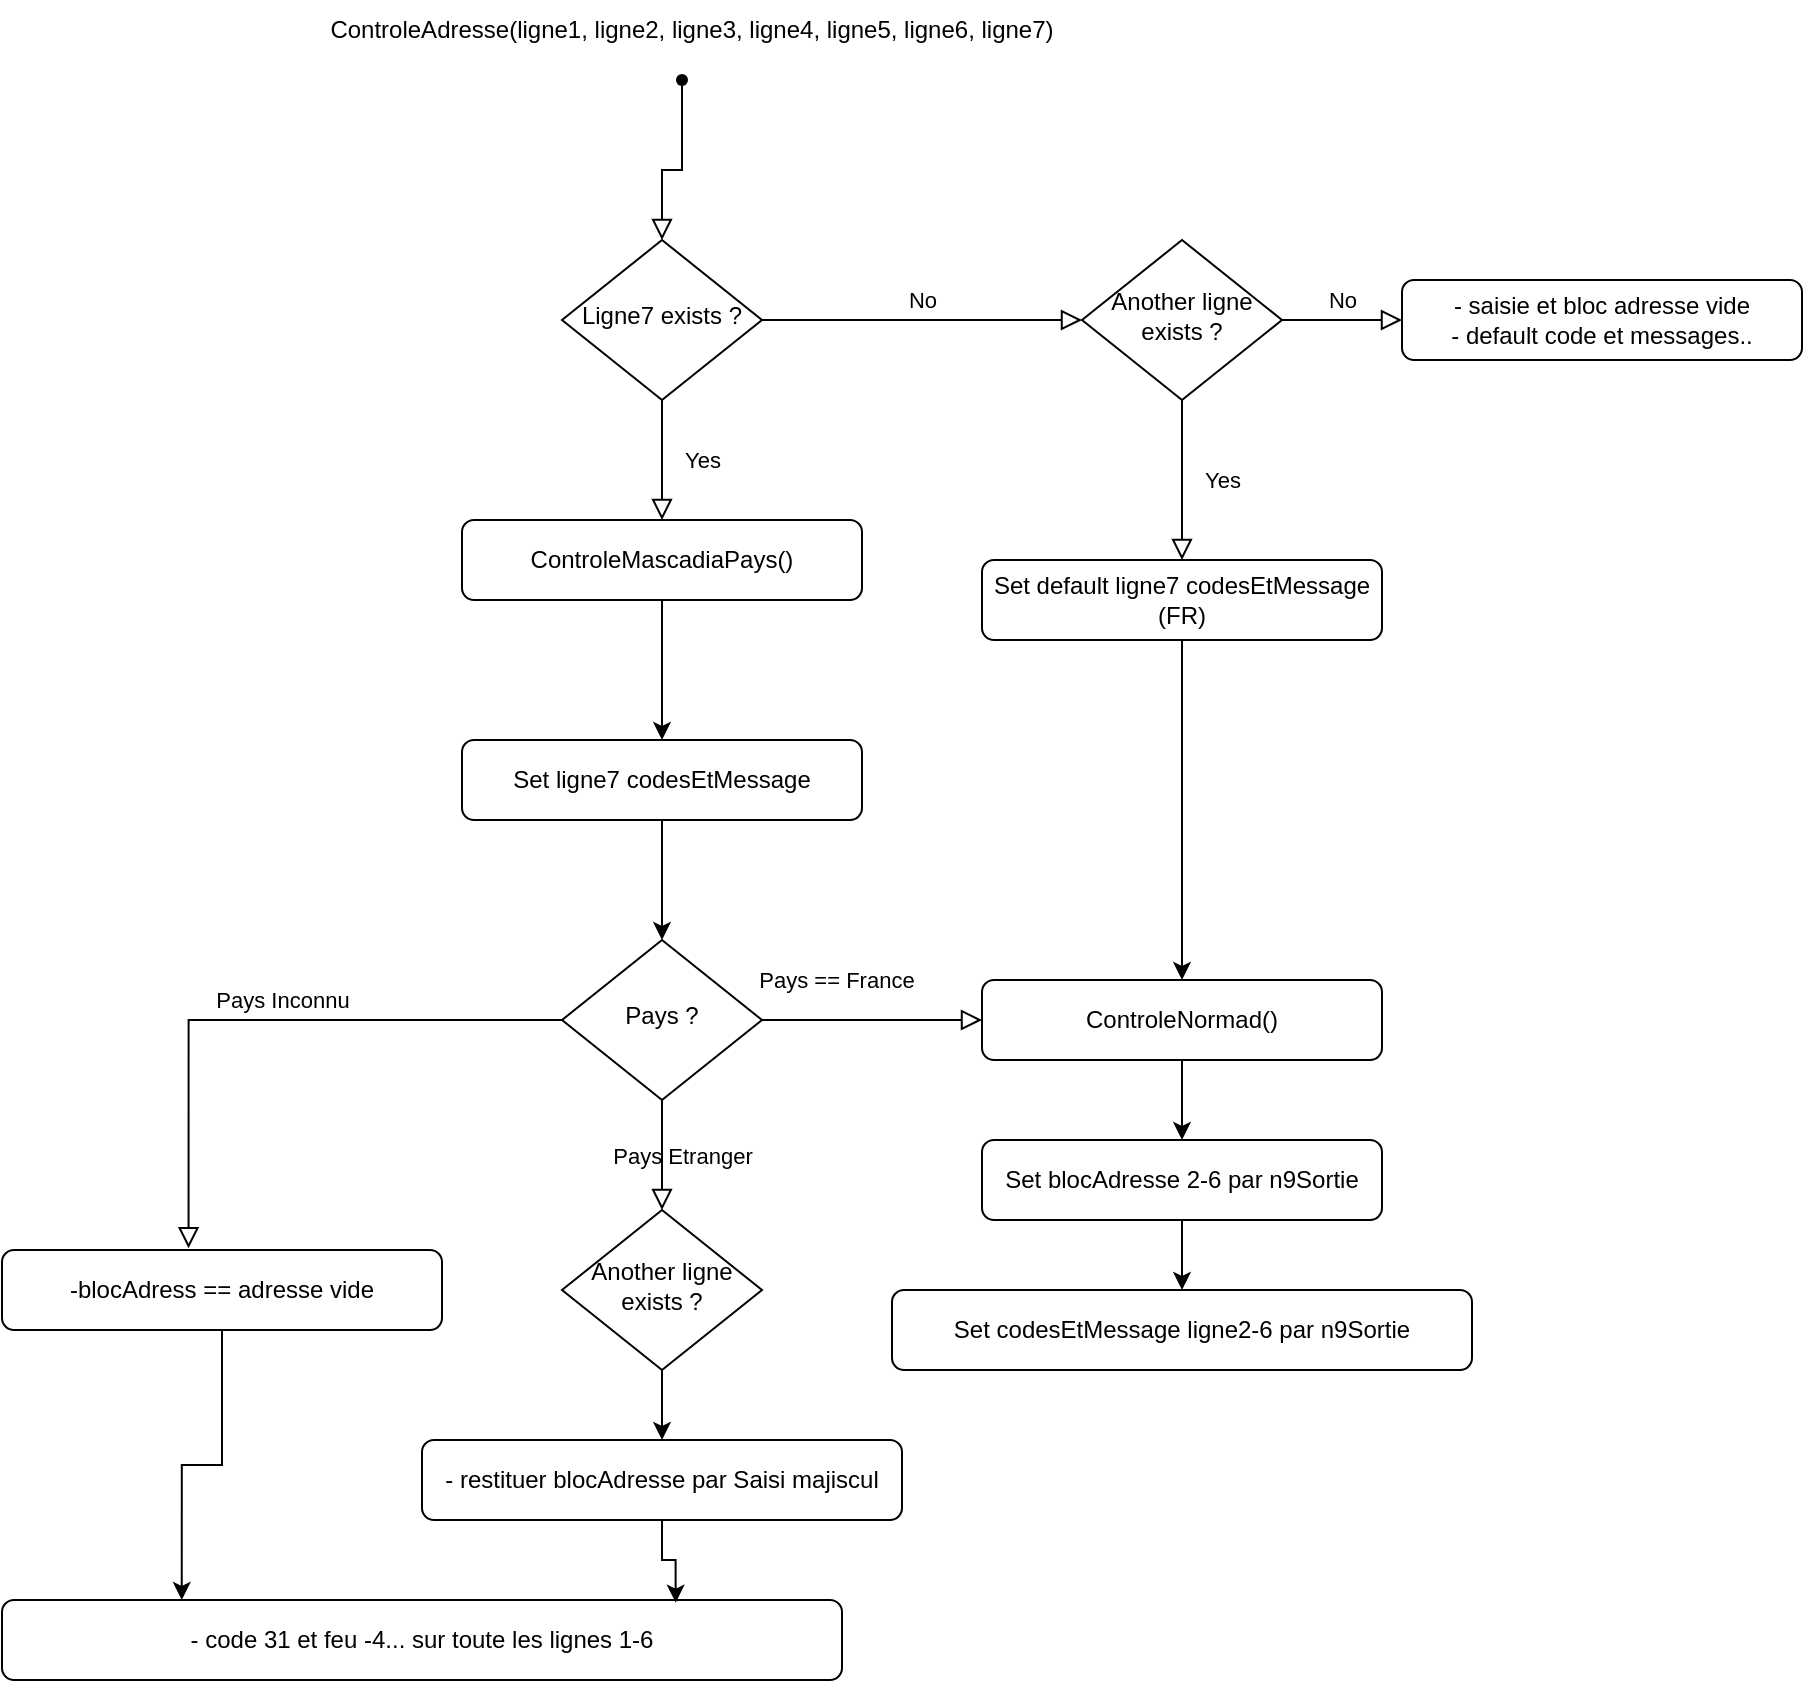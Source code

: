 <mxfile version="24.0.1" type="google">
  <diagram id="C5RBs43oDa-KdzZeNtuy" name="Page-1">
    <mxGraphModel grid="1" page="1" gridSize="10" guides="1" tooltips="1" connect="1" arrows="1" fold="1" pageScale="1" pageWidth="827" pageHeight="1169" math="0" shadow="0">
      <root>
        <mxCell id="WIyWlLk6GJQsqaUBKTNV-0" />
        <mxCell id="WIyWlLk6GJQsqaUBKTNV-1" parent="WIyWlLk6GJQsqaUBKTNV-0" />
        <mxCell id="WIyWlLk6GJQsqaUBKTNV-2" value="" style="rounded=0;html=1;jettySize=auto;orthogonalLoop=1;fontSize=11;endArrow=block;endFill=0;endSize=8;strokeWidth=1;shadow=0;labelBackgroundColor=none;edgeStyle=orthogonalEdgeStyle;exitX=0.6;exitY=0.8;exitDx=0;exitDy=0;exitPerimeter=0;" edge="1" parent="WIyWlLk6GJQsqaUBKTNV-1" source="PHEtFtPvAr5ocZ8-lKNc-1" target="WIyWlLk6GJQsqaUBKTNV-6">
          <mxGeometry relative="1" as="geometry">
            <mxPoint x="390" y="110" as="sourcePoint" />
          </mxGeometry>
        </mxCell>
        <mxCell id="WIyWlLk6GJQsqaUBKTNV-4" value="Yes" style="rounded=0;html=1;jettySize=auto;orthogonalLoop=1;fontSize=11;endArrow=block;endFill=0;endSize=8;strokeWidth=1;shadow=0;labelBackgroundColor=none;edgeStyle=orthogonalEdgeStyle;entryX=0.5;entryY=0;entryDx=0;entryDy=0;" edge="1" parent="WIyWlLk6GJQsqaUBKTNV-1" source="WIyWlLk6GJQsqaUBKTNV-6" target="PHEtFtPvAr5ocZ8-lKNc-2">
          <mxGeometry y="20" relative="1" as="geometry">
            <mxPoint as="offset" />
          </mxGeometry>
        </mxCell>
        <mxCell id="WIyWlLk6GJQsqaUBKTNV-5" value="No" style="edgeStyle=orthogonalEdgeStyle;rounded=0;html=1;jettySize=auto;orthogonalLoop=1;fontSize=11;endArrow=block;endFill=0;endSize=8;strokeWidth=1;shadow=0;labelBackgroundColor=none;entryX=0;entryY=0.5;entryDx=0;entryDy=0;" edge="1" parent="WIyWlLk6GJQsqaUBKTNV-1" source="WIyWlLk6GJQsqaUBKTNV-6" target="PHEtFtPvAr5ocZ8-lKNc-19">
          <mxGeometry y="10" relative="1" as="geometry">
            <mxPoint as="offset" />
            <mxPoint x="490" y="200.0" as="targetPoint" />
          </mxGeometry>
        </mxCell>
        <mxCell id="WIyWlLk6GJQsqaUBKTNV-6" value="Ligne7 exists ?" style="rhombus;whiteSpace=wrap;html=1;shadow=0;fontFamily=Helvetica;fontSize=12;align=center;strokeWidth=1;spacing=6;spacingTop=-4;" vertex="1" parent="WIyWlLk6GJQsqaUBKTNV-1">
          <mxGeometry x="330" y="160" width="100" height="80" as="geometry" />
        </mxCell>
        <mxCell id="PHEtFtPvAr5ocZ8-lKNc-0" value="ControleAdresse(ligne1, ligne2, ligne3, ligne4, ligne5, ligne6, ligne7)" style="text;html=1;align=center;verticalAlign=middle;whiteSpace=wrap;rounded=0;" vertex="1" parent="WIyWlLk6GJQsqaUBKTNV-1">
          <mxGeometry x="180" y="40" width="430" height="30" as="geometry" />
        </mxCell>
        <mxCell id="PHEtFtPvAr5ocZ8-lKNc-1" value="" style="shape=waypoint;sketch=0;fillStyle=solid;size=6;pointerEvents=1;points=[];fillColor=none;resizable=0;rotatable=0;perimeter=centerPerimeter;snapToPoint=1;" vertex="1" parent="WIyWlLk6GJQsqaUBKTNV-1">
          <mxGeometry x="380" y="70" width="20" height="20" as="geometry" />
        </mxCell>
        <mxCell id="PHEtFtPvAr5ocZ8-lKNc-5" style="edgeStyle=orthogonalEdgeStyle;rounded=0;orthogonalLoop=1;jettySize=auto;html=1;" edge="1" parent="WIyWlLk6GJQsqaUBKTNV-1" source="PHEtFtPvAr5ocZ8-lKNc-2" target="PHEtFtPvAr5ocZ8-lKNc-23">
          <mxGeometry relative="1" as="geometry" />
        </mxCell>
        <mxCell id="PHEtFtPvAr5ocZ8-lKNc-2" value="ControleMascadiaPays()" style="rounded=1;whiteSpace=wrap;html=1;fontSize=12;glass=0;strokeWidth=1;shadow=0;" vertex="1" parent="WIyWlLk6GJQsqaUBKTNV-1">
          <mxGeometry x="280" y="300" width="200" height="40" as="geometry" />
        </mxCell>
        <mxCell id="PHEtFtPvAr5ocZ8-lKNc-3" value="Pays ?" style="rhombus;whiteSpace=wrap;html=1;shadow=0;fontFamily=Helvetica;fontSize=12;align=center;strokeWidth=1;spacing=6;spacingTop=-4;" vertex="1" parent="WIyWlLk6GJQsqaUBKTNV-1">
          <mxGeometry x="330" y="510" width="100" height="80" as="geometry" />
        </mxCell>
        <mxCell id="PHEtFtPvAr5ocZ8-lKNc-37" style="edgeStyle=orthogonalEdgeStyle;rounded=0;orthogonalLoop=1;jettySize=auto;html=1;entryX=0.5;entryY=0;entryDx=0;entryDy=0;" edge="1" parent="WIyWlLk6GJQsqaUBKTNV-1" source="PHEtFtPvAr5ocZ8-lKNc-6" target="PHEtFtPvAr5ocZ8-lKNc-29">
          <mxGeometry relative="1" as="geometry" />
        </mxCell>
        <mxCell id="PHEtFtPvAr5ocZ8-lKNc-6" value="ControleNormad()" style="rounded=1;whiteSpace=wrap;html=1;fontSize=12;glass=0;strokeWidth=1;shadow=0;" vertex="1" parent="WIyWlLk6GJQsqaUBKTNV-1">
          <mxGeometry x="540" y="530" width="200" height="40" as="geometry" />
        </mxCell>
        <mxCell id="PHEtFtPvAr5ocZ8-lKNc-8" value="&lt;div&gt;-blocAdress == adresse vide&lt;br&gt;&lt;/div&gt;" style="rounded=1;whiteSpace=wrap;html=1;fontSize=12;glass=0;strokeWidth=1;shadow=0;" vertex="1" parent="WIyWlLk6GJQsqaUBKTNV-1">
          <mxGeometry x="50" y="665" width="220" height="40" as="geometry" />
        </mxCell>
        <mxCell id="PHEtFtPvAr5ocZ8-lKNc-9" value="Pays Inconnu" style="edgeStyle=orthogonalEdgeStyle;rounded=0;html=1;jettySize=auto;orthogonalLoop=1;fontSize=11;endArrow=block;endFill=0;endSize=8;strokeWidth=1;shadow=0;labelBackgroundColor=none;exitX=0;exitY=0.5;exitDx=0;exitDy=0;entryX=0.424;entryY=-0.022;entryDx=0;entryDy=0;entryPerimeter=0;" edge="1" parent="WIyWlLk6GJQsqaUBKTNV-1" source="PHEtFtPvAr5ocZ8-lKNc-3" target="PHEtFtPvAr5ocZ8-lKNc-8">
          <mxGeometry x="-0.069" y="-10" relative="1" as="geometry">
            <mxPoint as="offset" />
            <mxPoint x="214.75" y="560" as="sourcePoint" />
            <mxPoint x="244.75" y="620" as="targetPoint" />
          </mxGeometry>
        </mxCell>
        <mxCell id="PHEtFtPvAr5ocZ8-lKNc-10" value="Pays Etranger" style="edgeStyle=orthogonalEdgeStyle;rounded=0;html=1;jettySize=auto;orthogonalLoop=1;fontSize=11;endArrow=block;endFill=0;endSize=8;strokeWidth=1;shadow=0;labelBackgroundColor=none;exitX=0.5;exitY=1;exitDx=0;exitDy=0;" edge="1" parent="WIyWlLk6GJQsqaUBKTNV-1" source="PHEtFtPvAr5ocZ8-lKNc-3" target="PHEtFtPvAr5ocZ8-lKNc-13">
          <mxGeometry y="10" relative="1" as="geometry">
            <mxPoint as="offset" />
            <mxPoint x="409.5" y="570" as="sourcePoint" />
            <mxPoint x="380" y="640" as="targetPoint" />
          </mxGeometry>
        </mxCell>
        <mxCell id="PHEtFtPvAr5ocZ8-lKNc-12" value="Pays == France" style="edgeStyle=orthogonalEdgeStyle;rounded=0;html=1;jettySize=auto;orthogonalLoop=1;fontSize=11;endArrow=block;endFill=0;endSize=8;strokeWidth=1;shadow=0;labelBackgroundColor=none;exitX=1;exitY=0.5;exitDx=0;exitDy=0;entryX=0;entryY=0.5;entryDx=0;entryDy=0;" edge="1" parent="WIyWlLk6GJQsqaUBKTNV-1" source="PHEtFtPvAr5ocZ8-lKNc-3" target="PHEtFtPvAr5ocZ8-lKNc-6">
          <mxGeometry x="-0.333" y="20" relative="1" as="geometry">
            <mxPoint as="offset" />
            <mxPoint x="470" y="550" as="sourcePoint" />
            <mxPoint x="570" y="550" as="targetPoint" />
            <Array as="points" />
          </mxGeometry>
        </mxCell>
        <mxCell id="PHEtFtPvAr5ocZ8-lKNc-16" style="edgeStyle=orthogonalEdgeStyle;rounded=0;orthogonalLoop=1;jettySize=auto;html=1;exitX=0.5;exitY=1;exitDx=0;exitDy=0;entryX=0.5;entryY=0;entryDx=0;entryDy=0;" edge="1" parent="WIyWlLk6GJQsqaUBKTNV-1" source="PHEtFtPvAr5ocZ8-lKNc-13" target="PHEtFtPvAr5ocZ8-lKNc-15">
          <mxGeometry relative="1" as="geometry" />
        </mxCell>
        <mxCell id="PHEtFtPvAr5ocZ8-lKNc-13" value="Another ligne exists ?" style="rhombus;whiteSpace=wrap;html=1;shadow=0;fontFamily=Helvetica;fontSize=12;align=center;strokeWidth=1;spacing=6;spacingTop=-4;" vertex="1" parent="WIyWlLk6GJQsqaUBKTNV-1">
          <mxGeometry x="330" y="645" width="100" height="80" as="geometry" />
        </mxCell>
        <mxCell id="PHEtFtPvAr5ocZ8-lKNc-15" value="- restituer blocAdresse par Saisi majiscul" style="rounded=1;whiteSpace=wrap;html=1;fontSize=12;glass=0;strokeWidth=1;shadow=0;" vertex="1" parent="WIyWlLk6GJQsqaUBKTNV-1">
          <mxGeometry x="260" y="760" width="240" height="40" as="geometry" />
        </mxCell>
        <mxCell id="PHEtFtPvAr5ocZ8-lKNc-19" value="Another ligne exists ?" style="rhombus;whiteSpace=wrap;html=1;shadow=0;fontFamily=Helvetica;fontSize=12;align=center;strokeWidth=1;spacing=6;spacingTop=-4;" vertex="1" parent="WIyWlLk6GJQsqaUBKTNV-1">
          <mxGeometry x="590" y="160" width="100" height="80" as="geometry" />
        </mxCell>
        <mxCell id="PHEtFtPvAr5ocZ8-lKNc-22" value="&lt;div&gt;- code 31 et feu -4... sur toute les lignes 1-6&lt;/div&gt;" style="rounded=1;whiteSpace=wrap;html=1;fontSize=12;glass=0;strokeWidth=1;shadow=0;" vertex="1" parent="WIyWlLk6GJQsqaUBKTNV-1">
          <mxGeometry x="50" y="840" width="420" height="40" as="geometry" />
        </mxCell>
        <mxCell id="PHEtFtPvAr5ocZ8-lKNc-24" style="edgeStyle=orthogonalEdgeStyle;rounded=0;orthogonalLoop=1;jettySize=auto;html=1;entryX=0.5;entryY=0;entryDx=0;entryDy=0;" edge="1" parent="WIyWlLk6GJQsqaUBKTNV-1" source="PHEtFtPvAr5ocZ8-lKNc-23" target="PHEtFtPvAr5ocZ8-lKNc-3">
          <mxGeometry relative="1" as="geometry" />
        </mxCell>
        <mxCell id="PHEtFtPvAr5ocZ8-lKNc-23" value="Set ligne7 codesEtMessage" style="rounded=1;whiteSpace=wrap;html=1;fontSize=12;glass=0;strokeWidth=1;shadow=0;" vertex="1" parent="WIyWlLk6GJQsqaUBKTNV-1">
          <mxGeometry x="280" y="410" width="200" height="40" as="geometry" />
        </mxCell>
        <mxCell id="PHEtFtPvAr5ocZ8-lKNc-26" style="edgeStyle=orthogonalEdgeStyle;rounded=0;orthogonalLoop=1;jettySize=auto;html=1;entryX=0.802;entryY=0.033;entryDx=0;entryDy=0;entryPerimeter=0;" edge="1" parent="WIyWlLk6GJQsqaUBKTNV-1" source="PHEtFtPvAr5ocZ8-lKNc-15" target="PHEtFtPvAr5ocZ8-lKNc-22">
          <mxGeometry relative="1" as="geometry" />
        </mxCell>
        <mxCell id="PHEtFtPvAr5ocZ8-lKNc-27" style="edgeStyle=orthogonalEdgeStyle;rounded=0;orthogonalLoop=1;jettySize=auto;html=1;entryX=0.214;entryY=0;entryDx=0;entryDy=0;entryPerimeter=0;" edge="1" parent="WIyWlLk6GJQsqaUBKTNV-1" source="PHEtFtPvAr5ocZ8-lKNc-8" target="PHEtFtPvAr5ocZ8-lKNc-22">
          <mxGeometry relative="1" as="geometry" />
        </mxCell>
        <mxCell id="PHEtFtPvAr5ocZ8-lKNc-38" style="edgeStyle=orthogonalEdgeStyle;rounded=0;orthogonalLoop=1;jettySize=auto;html=1;" edge="1" parent="WIyWlLk6GJQsqaUBKTNV-1" source="PHEtFtPvAr5ocZ8-lKNc-29" target="PHEtFtPvAr5ocZ8-lKNc-30">
          <mxGeometry relative="1" as="geometry" />
        </mxCell>
        <mxCell id="PHEtFtPvAr5ocZ8-lKNc-29" value="Set blocAdresse 2-6 par n9Sortie" style="rounded=1;whiteSpace=wrap;html=1;fontSize=12;glass=0;strokeWidth=1;shadow=0;" vertex="1" parent="WIyWlLk6GJQsqaUBKTNV-1">
          <mxGeometry x="540" y="610" width="200" height="40" as="geometry" />
        </mxCell>
        <mxCell id="PHEtFtPvAr5ocZ8-lKNc-30" value="Set codesEtMessage ligne2-6 par n9Sortie" style="rounded=1;whiteSpace=wrap;html=1;fontSize=12;glass=0;strokeWidth=1;shadow=0;" vertex="1" parent="WIyWlLk6GJQsqaUBKTNV-1">
          <mxGeometry x="495" y="685" width="290" height="40" as="geometry" />
        </mxCell>
        <mxCell id="PHEtFtPvAr5ocZ8-lKNc-36" style="edgeStyle=orthogonalEdgeStyle;rounded=0;orthogonalLoop=1;jettySize=auto;html=1;" edge="1" parent="WIyWlLk6GJQsqaUBKTNV-1" source="PHEtFtPvAr5ocZ8-lKNc-31" target="PHEtFtPvAr5ocZ8-lKNc-6">
          <mxGeometry relative="1" as="geometry" />
        </mxCell>
        <mxCell id="PHEtFtPvAr5ocZ8-lKNc-31" value="Set default ligne7 codesEtMessage (FR)" style="rounded=1;whiteSpace=wrap;html=1;fontSize=12;glass=0;strokeWidth=1;shadow=0;" vertex="1" parent="WIyWlLk6GJQsqaUBKTNV-1">
          <mxGeometry x="540" y="320" width="200" height="40" as="geometry" />
        </mxCell>
        <mxCell id="PHEtFtPvAr5ocZ8-lKNc-32" value="- saisie et bloc adresse vide&lt;br&gt;- default code et messages.." style="rounded=1;whiteSpace=wrap;html=1;fontSize=12;glass=0;strokeWidth=1;shadow=0;" vertex="1" parent="WIyWlLk6GJQsqaUBKTNV-1">
          <mxGeometry x="750" y="180" width="200" height="40" as="geometry" />
        </mxCell>
        <mxCell id="PHEtFtPvAr5ocZ8-lKNc-34" value="No" style="edgeStyle=orthogonalEdgeStyle;rounded=0;html=1;jettySize=auto;orthogonalLoop=1;fontSize=11;endArrow=block;endFill=0;endSize=8;strokeWidth=1;shadow=0;labelBackgroundColor=none;entryX=0;entryY=0.5;entryDx=0;entryDy=0;exitX=1;exitY=0.5;exitDx=0;exitDy=0;" edge="1" parent="WIyWlLk6GJQsqaUBKTNV-1" source="PHEtFtPvAr5ocZ8-lKNc-19" target="PHEtFtPvAr5ocZ8-lKNc-32">
          <mxGeometry y="10" relative="1" as="geometry">
            <mxPoint as="offset" />
            <mxPoint x="700" y="200" as="sourcePoint" />
            <mxPoint x="750" y="250" as="targetPoint" />
          </mxGeometry>
        </mxCell>
        <mxCell id="PHEtFtPvAr5ocZ8-lKNc-35" value="Yes" style="rounded=0;html=1;jettySize=auto;orthogonalLoop=1;fontSize=11;endArrow=block;endFill=0;endSize=8;strokeWidth=1;shadow=0;labelBackgroundColor=none;edgeStyle=orthogonalEdgeStyle;exitX=0.5;exitY=1;exitDx=0;exitDy=0;" edge="1" parent="WIyWlLk6GJQsqaUBKTNV-1" source="PHEtFtPvAr5ocZ8-lKNc-19" target="PHEtFtPvAr5ocZ8-lKNc-31">
          <mxGeometry y="20" relative="1" as="geometry">
            <mxPoint as="offset" />
            <mxPoint x="580" y="260" as="sourcePoint" />
            <mxPoint x="390" y="310" as="targetPoint" />
          </mxGeometry>
        </mxCell>
      </root>
    </mxGraphModel>
  </diagram>
</mxfile>
